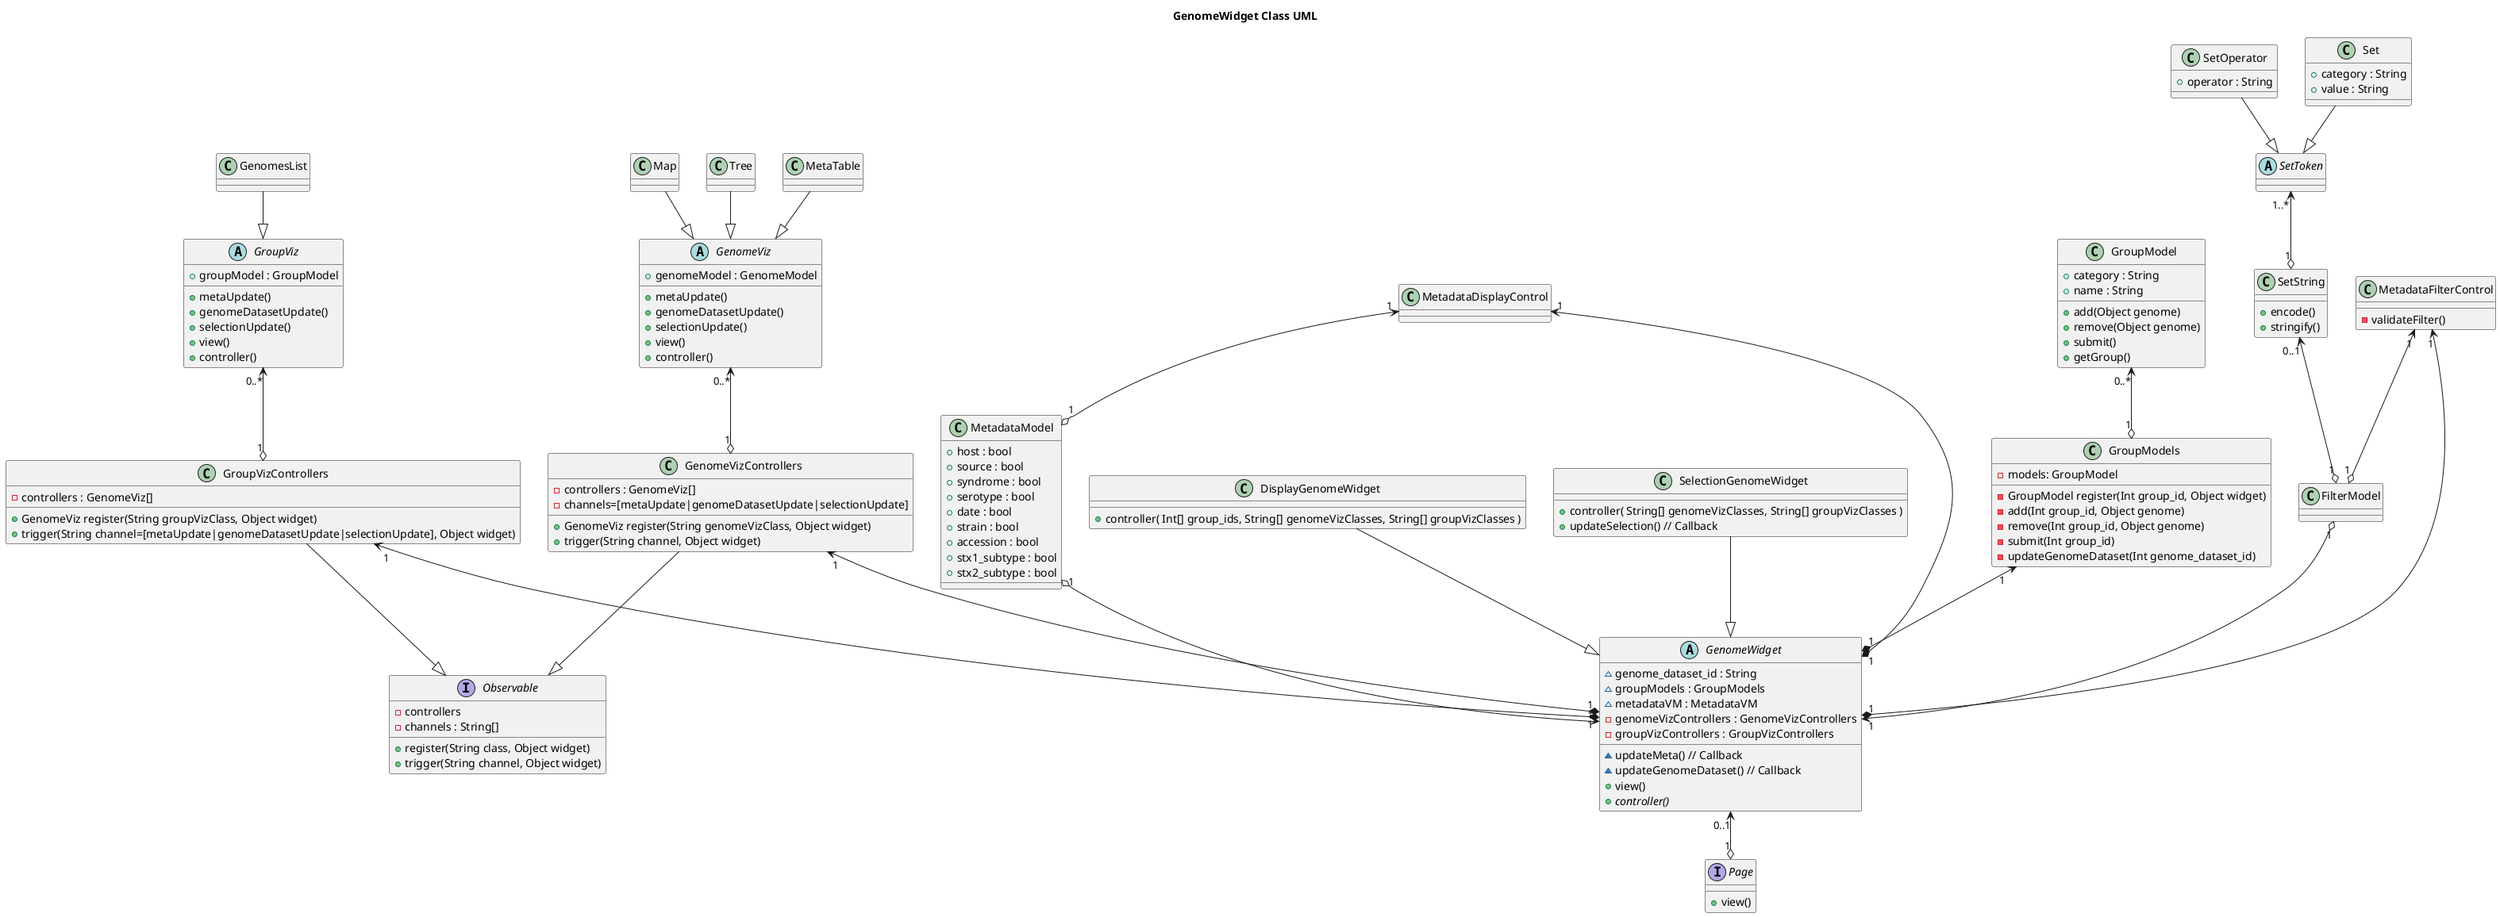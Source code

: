 @startuml

title GenomeWidget Class UML

interface Page {
	+ view()
}

abstract GenomeWidget {
	~ genome_dataset_id : String
	~ groupModels : GroupModels
	~ metadataVM : MetadataVM
	- genomeVizControllers : GenomeVizControllers
	- groupVizControllers : GroupVizControllers
	~ updateMeta() // Callback
	~ updateGenomeDataset() // Callback
	+ view()
	+ {abstract} controller()
}
GenomeWidget "0..1" <--o "1" Page

class DisplayGenomeWidget {
	+ controller( Int[] group_ids, String[] genomeVizClasses, String[] groupVizClasses )
}
DisplayGenomeWidget -|> GenomeWidget

class SelectionGenomeWidget {
	+ controller( String[] genomeVizClasses, String[] groupVizClasses )
	+ updateSelection() // Callback
}
SelectionGenomeWidget --|> GenomeWidget
DisplayGenomeWidget -[hidden]> SelectionGenomeWidget

interface Observable {
	- controllers
	- channels : String[]
	+ register(String class, Object widget)
	+ trigger(String channel, Object widget)
}

class GenomeVizControllers {
	- controllers : GenomeViz[]
	- channels=[metaUpdate|genomeDatasetUpdate|selectionUpdate]
	+ GenomeViz register(String genomeVizClass, Object widget)
	+ trigger(String channel, Object widget)
}
GenomeVizControllers --|> Observable
GenomeVizControllers "1" <--* "1" GenomeWidget

abstract GenomeViz {
	+ genomeModel : GenomeModel
	+ metaUpdate()
	+ genomeDatasetUpdate()
	+ selectionUpdate()
	+ view()
	+ controller()
}
GenomeViz "0..*" <--o "1" GenomeVizControllers

Tree --|> GenomeViz
MetaTable --|> GenomeViz
Map --|> GenomeViz

class GroupVizControllers {
	- controllers : GenomeViz[]
	+ GenomeViz register(String groupVizClass, Object widget)
	+ trigger(String channel=[metaUpdate|genomeDatasetUpdate|selectionUpdate], Object widget)
}
GroupVizControllers --|> Observable
GroupVizControllers "1" <--* "1" GenomeWidget

abstract GroupViz {
	+ groupModel : GroupModel
	+ metaUpdate()
	+ genomeDatasetUpdate()
	+ selectionUpdate()
	+ view()
	+ controller()
}
GroupViz "0..*" <--o "1" GroupVizControllers

GenomesList --|> GroupViz

class GroupModels {
	- models: GroupModel
	- GroupModel register(Int group_id, Object widget)
	- add(Int group_id, Object genome)
	- remove(Int group_id, Object genome)
	- submit(Int group_id)
	- updateGenomeDataset(Int genome_dataset_id)
}
GroupModels "1" <--* "1" GenomeWidget 

class GroupModel {
	+ category : String
	+ name : String
	+ add(Object genome)
	+ remove(Object genome)
	+ submit()
	+ getGroup()
}
GroupModel "0..*" <--o "1" GroupModels


class MetadataModel {
	+ host : bool
	+ source : bool
	+ syndrome : bool
	+ serotype : bool
	+ date : bool
	+ strain : bool
	+ accession : bool
	+ stx1_subtype : bool
	+ stx2_subtype : bool
}
MetadataModel "1" o--> "1" GenomeWidget

class FilterModel {
	
}
FilterModel "1" o--> "1" GenomeWidget

class SetString {
	+ encode()
	+ stringify()
}
SetString "0..1" <--o "1" FilterModel

abstract SetToken {

}
SetToken "1..*" <--o "1" SetString

class SetOperator {
	+ operator : String
}
SetOperator --|> SetToken

class Set {
	+ category : String
	+ value : String
}
Set --|> SetToken

MetadataDisplayControl "1" <--* "1" GenomeWidget
MetadataDisplayControl "1" <--o "1" MetadataModel

class MetadataFilterControl {
	- validateFilter()
}
MetadataFilterControl "1" <--* "1" GenomeWidget
MetadataFilterControl "1" <--o "1" FilterModel


@enduml